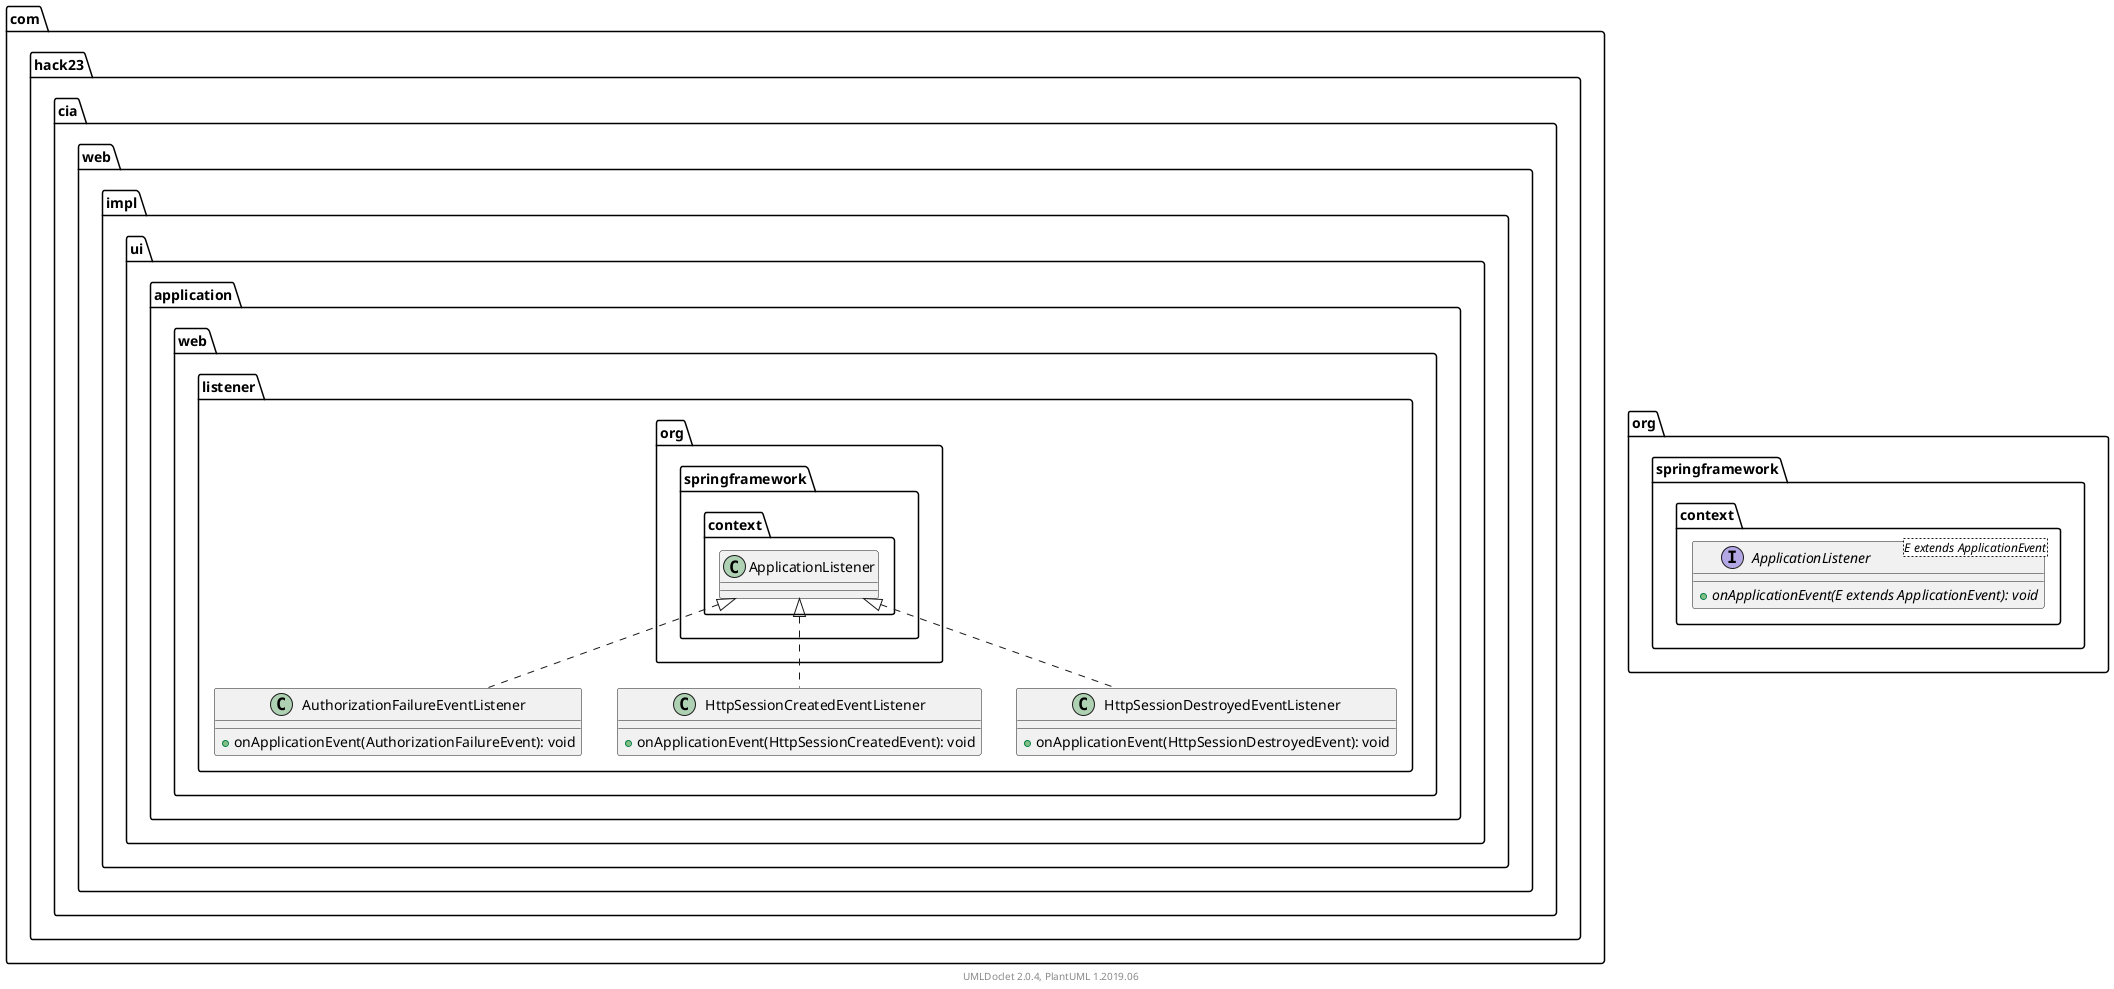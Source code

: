 @startuml
    namespace com.hack23.cia.web.impl.ui.application.web.listener {

        class AuthorizationFailureEventListener [[AuthorizationFailureEventListener.html]] {
            +onApplicationEvent(AuthorizationFailureEvent): void
        }

        class HttpSessionCreatedEventListener [[HttpSessionCreatedEventListener.html]] {
            +onApplicationEvent(HttpSessionCreatedEvent): void
        }

        class HttpSessionDestroyedEventListener [[HttpSessionDestroyedEventListener.html]] {
            +onApplicationEvent(HttpSessionDestroyedEvent): void
        }

        org.springframework.context.ApplicationListener <|.. AuthorizationFailureEventListener
        org.springframework.context.ApplicationListener <|.. HttpSessionCreatedEventListener
        org.springframework.context.ApplicationListener <|.. HttpSessionDestroyedEventListener
    }

    namespace org.springframework.context {
        interface ApplicationListener<E extends ApplicationEvent> {
            {abstract} +onApplicationEvent(E extends ApplicationEvent): void
        }
    }

    center footer UMLDoclet 2.0.4, PlantUML 1.2019.06
@enduml
